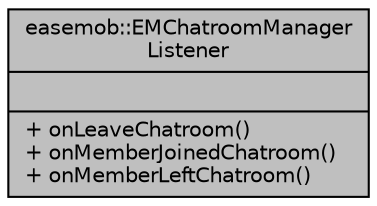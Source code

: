 digraph "easemob::EMChatroomManagerListener"
{
  edge [fontname="Helvetica",fontsize="10",labelfontname="Helvetica",labelfontsize="10"];
  node [fontname="Helvetica",fontsize="10",shape=record];
  Node1 [label="{easemob::EMChatroomManager\lListener\n||+ onLeaveChatroom()\l+ onMemberJoinedChatroom()\l+ onMemberLeftChatroom()\l}",height=0.2,width=0.4,color="black", fillcolor="grey75", style="filled" fontcolor="black"];
}
